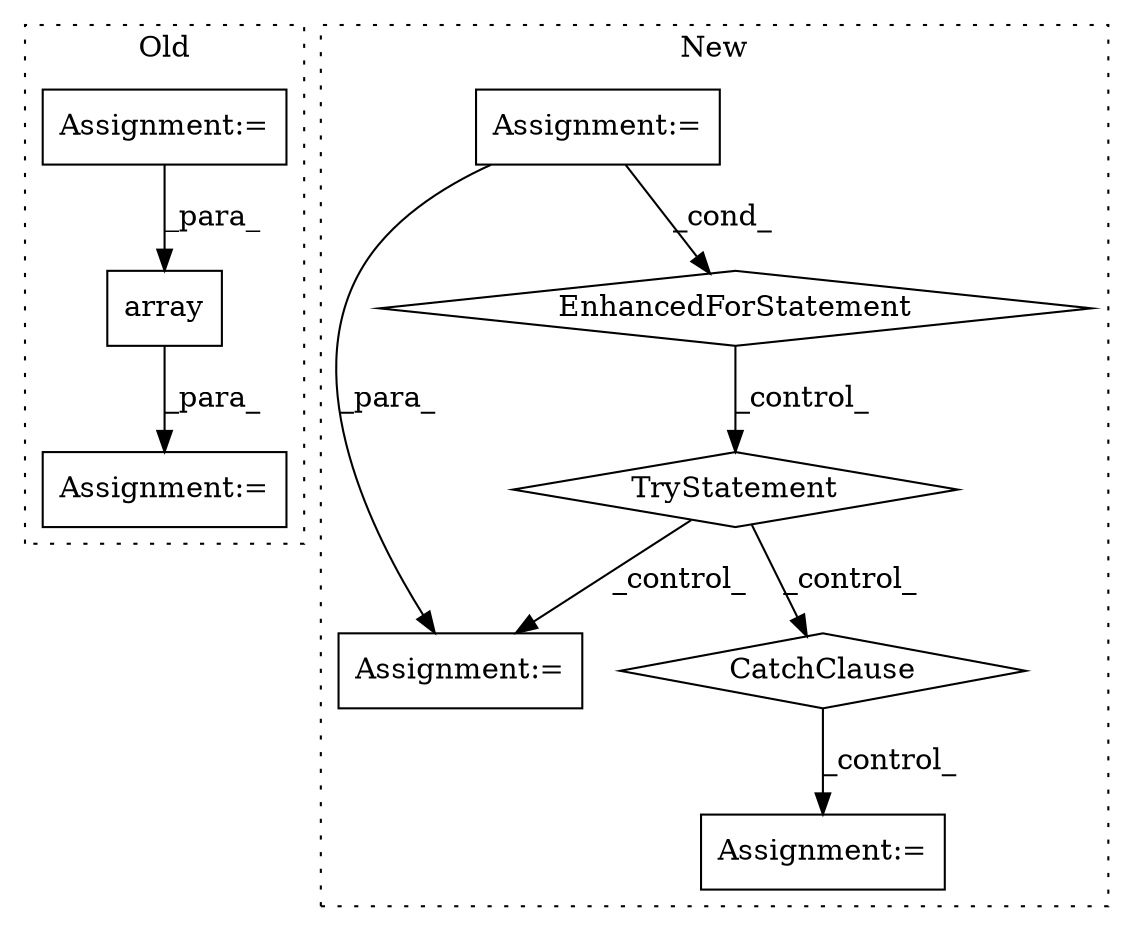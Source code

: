 digraph G {
subgraph cluster0 {
1 [label="array" a="32" s="15918,15932" l="6,1" shape="box"];
6 [label="Assignment:=" a="7" s="15863" l="1" shape="box"];
9 [label="Assignment:=" a="7" s="15911" l="1" shape="box"];
label = "Old";
style="dotted";
}
subgraph cluster1 {
2 [label="TryStatement" a="54" s="15930" l="4" shape="diamond"];
3 [label="CatchClause" a="12" s="16087,16122" l="13,2" shape="diamond"];
4 [label="Assignment:=" a="7" s="16027" l="1" shape="box"];
5 [label="Assignment:=" a="7" s="16217" l="1" shape="box"];
7 [label="EnhancedForStatement" a="70" s="15784,15878" l="67,2" shape="diamond"];
8 [label="Assignment:=" a="7" s="15784,15878" l="67,2" shape="box"];
label = "New";
style="dotted";
}
1 -> 9 [label="_para_"];
2 -> 3 [label="_control_"];
2 -> 4 [label="_control_"];
3 -> 5 [label="_control_"];
6 -> 1 [label="_para_"];
7 -> 2 [label="_control_"];
8 -> 7 [label="_cond_"];
8 -> 4 [label="_para_"];
}